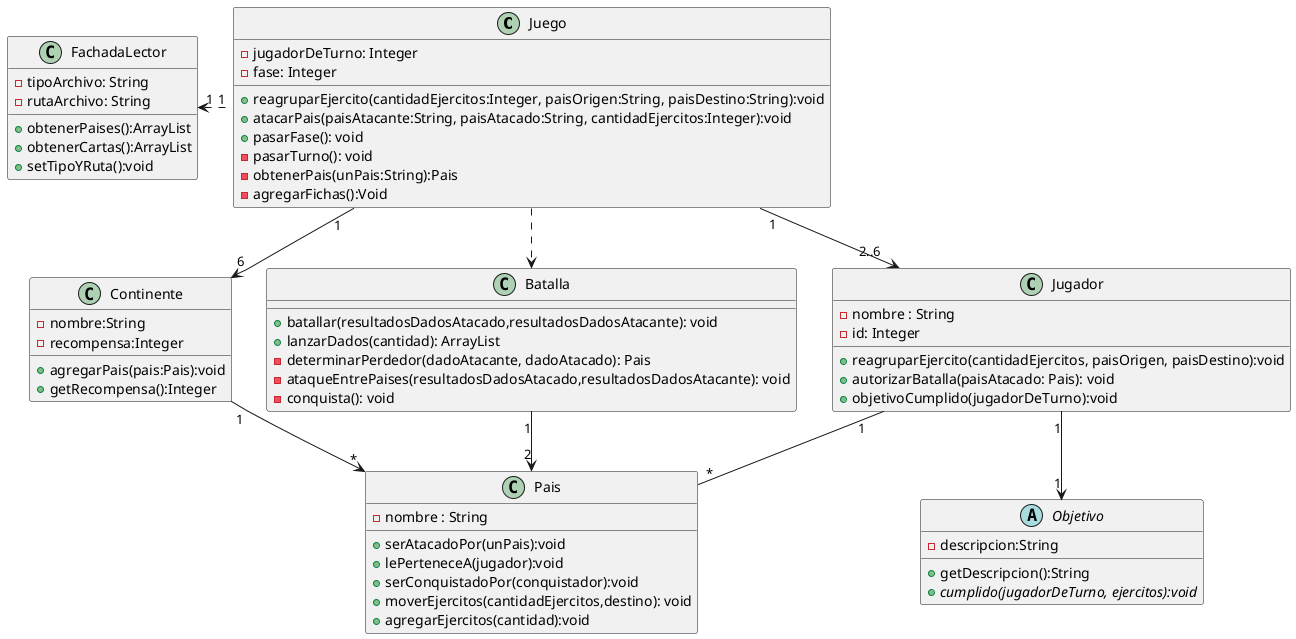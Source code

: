 @startuml diagramaDeClase

class Juego{
    -jugadorDeTurno: Integer
    -fase: Integer

    +reagruparEjercito(cantidadEjercitos:Integer, paisOrigen:String, paisDestino:String):void
    +atacarPais(paisAtacante:String, paisAtacado:String, cantidadEjercitos:Integer):void
    +pasarFase(): void
    -pasarTurno(): void
    -obtenerPais(unPais:String):Pais
    -agregarFichas():Void
}

class Batalla{

    +batallar(resultadosDadosAtacado,resultadosDadosAtacante): void
    +lanzarDados(cantidad): ArrayList
    -determinarPerdedor(dadoAtacante, dadoAtacado): Pais
    -ataqueEntrePaises(resultadosDadosAtacado,resultadosDadosAtacante): void
    -conquista(): void
}

class Pais{
    -nombre : String

    +serAtacadoPor(unPais):void
    +lePerteneceA(jugador):void
    +serConquistadoPor(conquistador):void
    +moverEjercitos(cantidadEjercitos,destino): void
    +agregarEjercitos(cantidad):void
}

abstract class Objetivo{
    -descripcion:String

    +getDescripcion():String
    +{abstract}cumplido(jugadorDeTurno, ejercitos):void
}

class Jugador{
    -nombre : String
    -id: Integer

    +reagruparEjercito(cantidadEjercitos, paisOrigen, paisDestino):void
    +autorizarBatalla(paisAtacado: Pais): void
    +objetivoCumplido(jugadorDeTurno):void
}

class FachadaLector{
    -tipoArchivo: String
    -rutaArchivo: String

    +obtenerPaises():ArrayList
    +obtenerCartas():ArrayList
    +setTipoYRuta():void
}

class Continente{
    -nombre:String
    -recompensa:Integer

    +agregarPais(pais:Pais):void
    +getRecompensa():Integer
}

Juego "1"-down->"2..6" Jugador
Jugador "1"-down-"*" Pais
Jugador "1"-down->"1" Objetivo
Juego ..> Batalla
Batalla "1"-->"2" Pais
Juego "1".left.>"1" FachadaLector
Juego "1"-right->"6" Continente
Continente "1"-->"*"Pais
@enduml